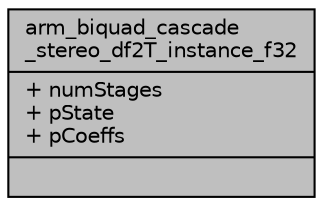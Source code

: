 digraph "arm_biquad_cascade_stereo_df2T_instance_f32"
{
  edge [fontname="Helvetica",fontsize="10",labelfontname="Helvetica",labelfontsize="10"];
  node [fontname="Helvetica",fontsize="10",shape=record];
  Node1 [label="{arm_biquad_cascade\l_stereo_df2T_instance_f32\n|+ numStages\l+ pState\l+ pCoeffs\l|}",height=0.2,width=0.4,color="black", fillcolor="grey75", style="filled", fontcolor="black"];
}

